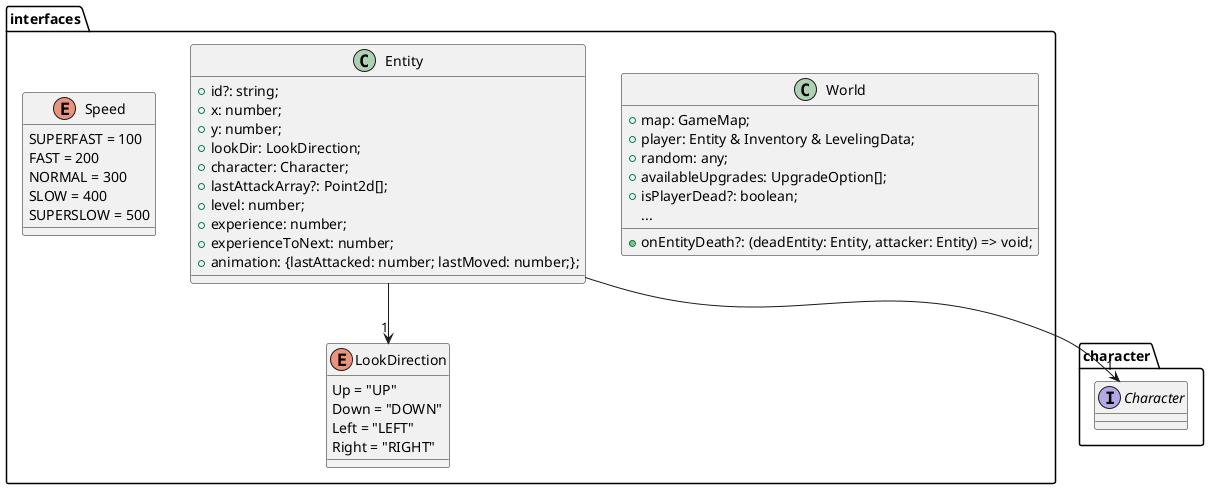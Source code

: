 @startuml
package "character" {
    interface Character
}
package "interfaces" {
    class World {
        +map: GameMap;
        +player: Entity & Inventory & LevelingData;
        +random: any;
        +onEntityDeath?: (deadEntity: Entity, attacker: Entity) => void;
        +availableUpgrades: UpgradeOption[];
        +isPlayerDead?: boolean;
        ...
    }
    class Entity {
        +id?: string;
        +x: number;
        +y: number;
        +lookDir: LookDirection;
        +character: Character;
        +lastAttackArray?: Point2d[];
        +level: number;
        +experience: number;
        +experienceToNext: number;
        +animation: {lastAttacked: number; lastMoved: number;};
    }
    enum Speed {
        SUPERFAST = 100
        FAST = 200
        NORMAL = 300
        SLOW = 400
        SUPERSLOW = 500
    }

    enum LookDirection {
        Up = "UP"
        Down = "DOWN"
        Left = "LEFT"
        Right = "RIGHT"
    }
}

Entity--> "1" LookDirection
Entity--> "1" Character
@enduml

